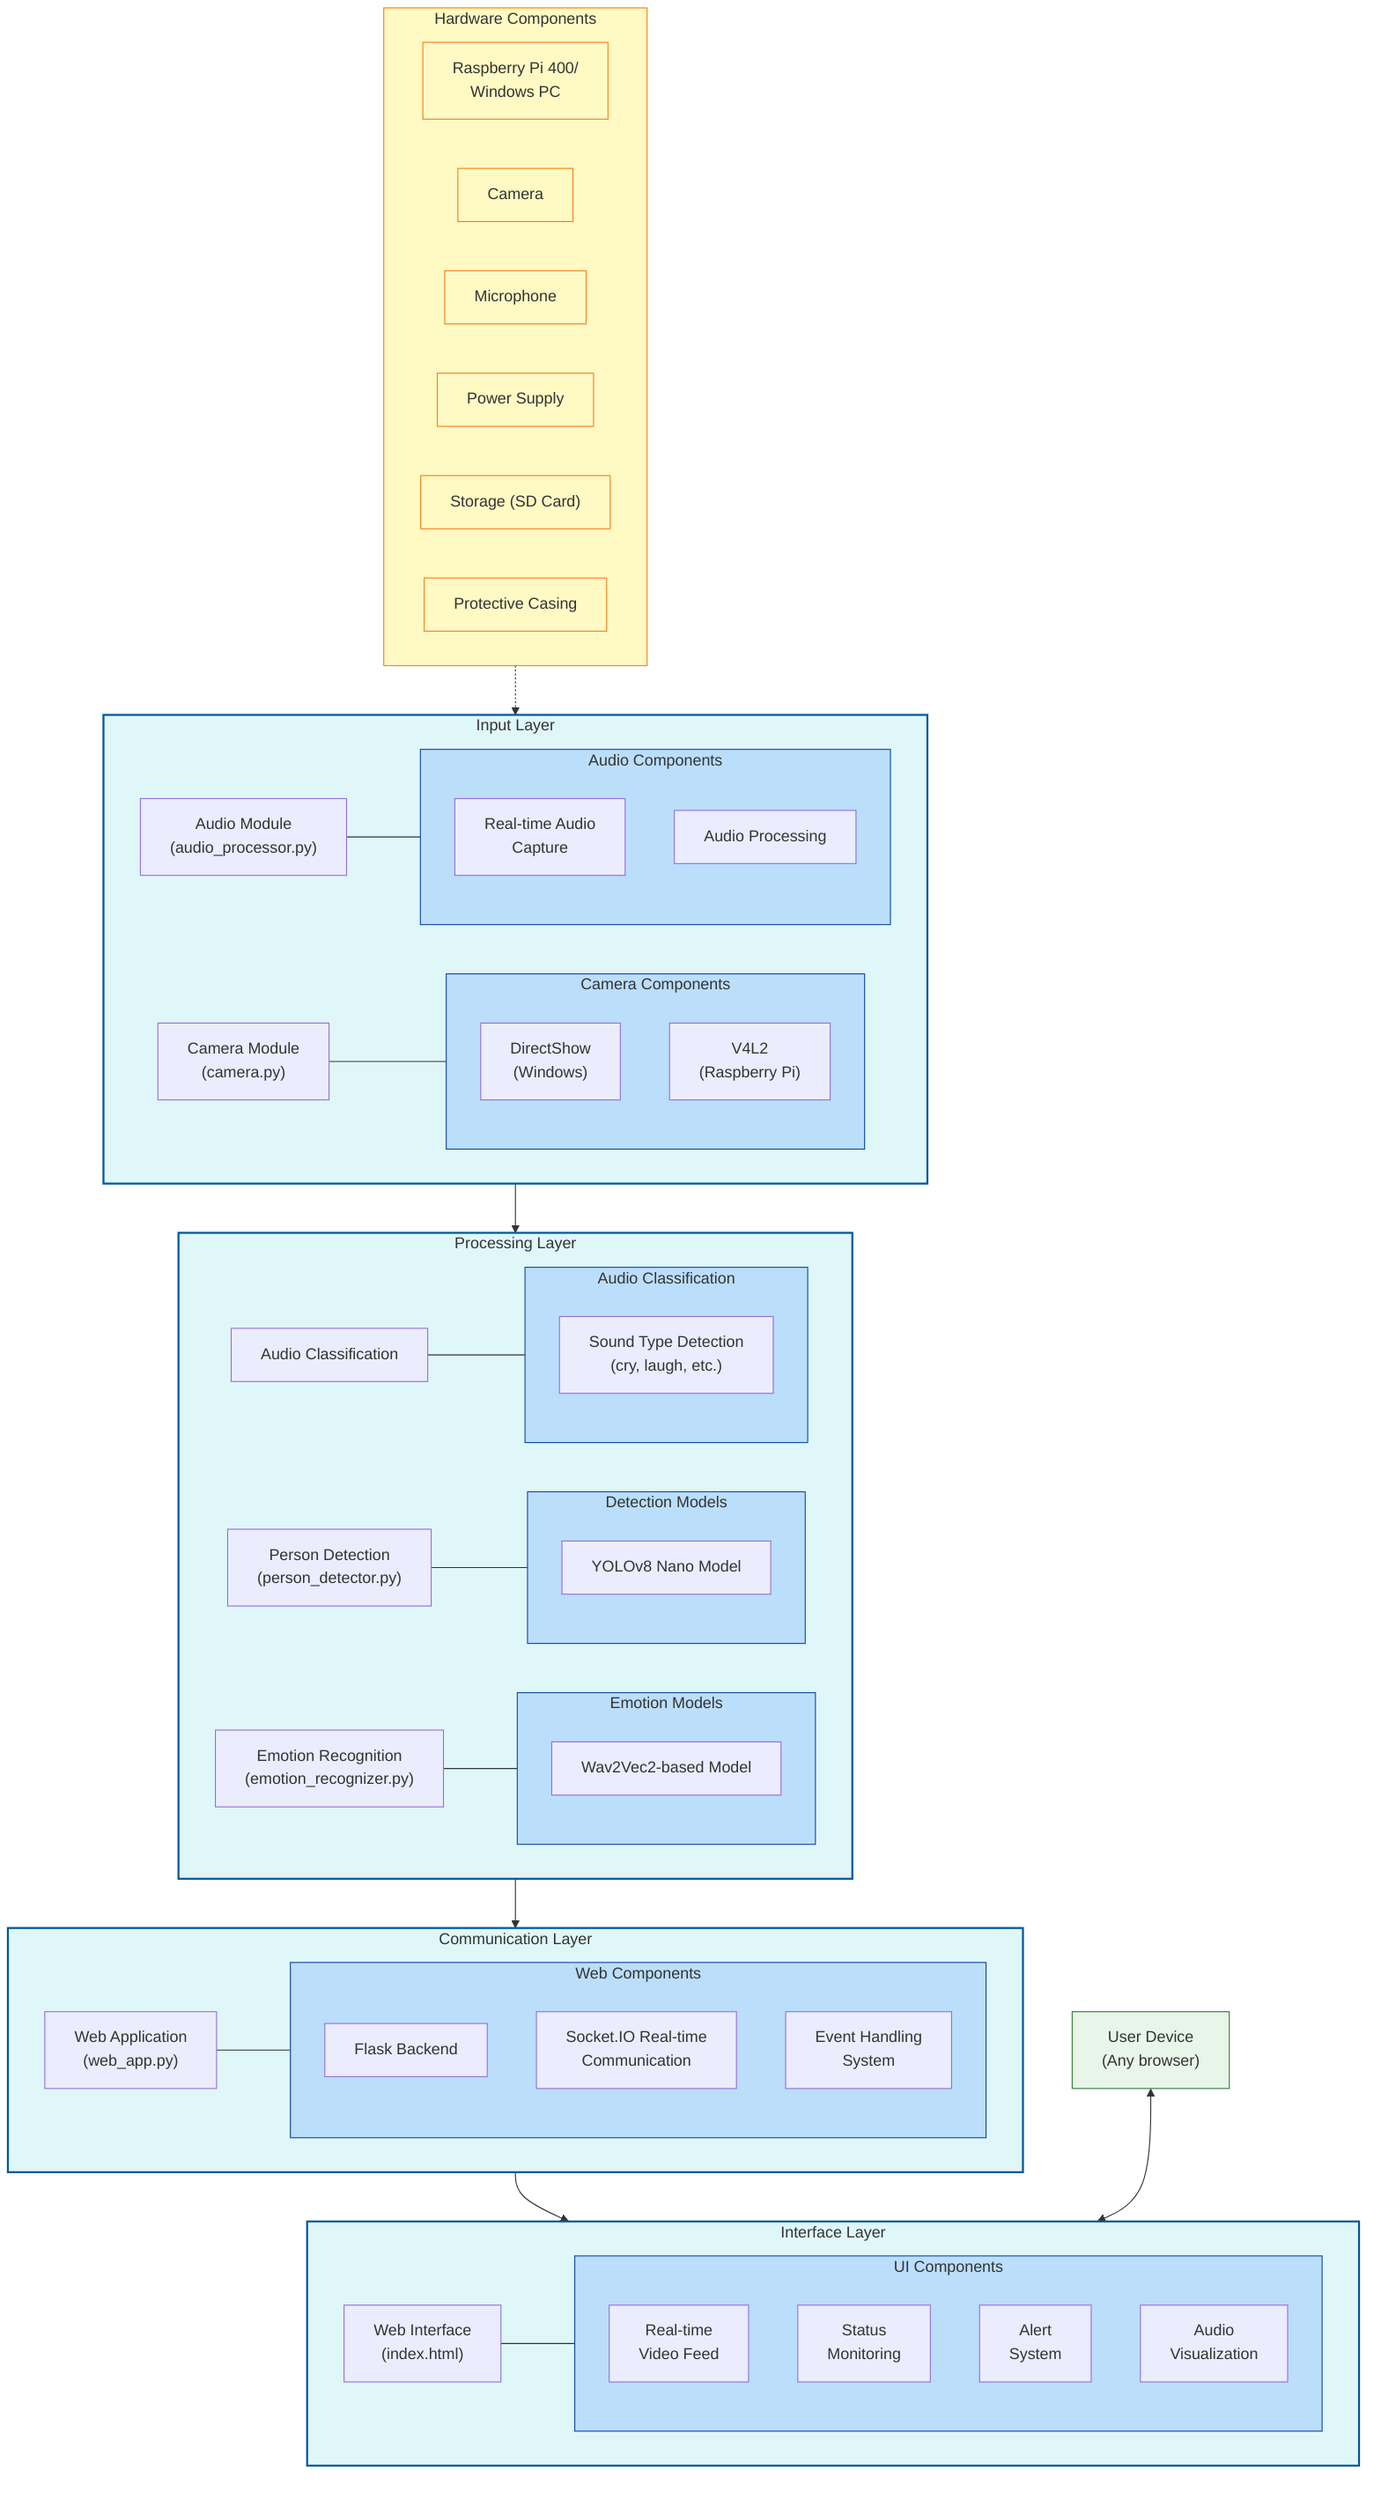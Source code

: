 flowchart TB
    %% Main System Layers
    subgraph InputLayer["Input Layer"]
        Camera["Camera Module\n(camera.py)"]
        Audio["Audio Module\n(audio_processor.py)"]
        
        subgraph CameraComponents["Camera Components"]
            CamWin["DirectShow\n(Windows)"]
            CamPi["V4L2\n(Raspberry Pi)"]
        end
        
        subgraph AudioComponents["Audio Components"]
            AudioCapture["Real-time Audio\nCapture"]
            AudioProcess["Audio Processing"]
        end
        
        Camera --- CameraComponents
        Audio --- AudioComponents
    end
    
    subgraph ProcessingLayer["Processing Layer"]
        PersonDetect["Person Detection\n(person_detector.py)"]
        EmotionRecog["Emotion Recognition\n(emotion_recognizer.py)"]
        AudioClass["Audio Classification"]
        
        subgraph DetectionModels["Detection Models"]
            YOLO["YOLOv8 Nano Model"]
        end
        
        subgraph EmotionModels["Emotion Models"]
            Wav2Vec["Wav2Vec2-based Model"]
        end
        
        subgraph AudioModels["Audio Classification"]
            SoundDetect["Sound Type Detection\n(cry, laugh, etc.)"]
        end
        
        PersonDetect --- DetectionModels
        EmotionRecog --- EmotionModels
        AudioClass --- AudioModels
    end
    
    subgraph CommLayer["Communication Layer"]
        WebApp["Web Application\n(web_app.py)"]
        
        subgraph WebComponents["Web Components"]
            Flask["Flask Backend"]
            SocketIO["Socket.IO Real-time\nCommunication"]
            EventHandler["Event Handling\nSystem"]
        end
        
        WebApp --- WebComponents
    end
    
    subgraph InterfaceLayer["Interface Layer"]
        WebInterface["Web Interface\n(index.html)"]
        
        subgraph UIComponents["UI Components"]
            VideoFeed["Real-time\nVideo Feed"]
            StatusMonitor["Status\nMonitoring"]
            AlertSystem["Alert\nSystem"]
            AudioVis["Audio\nVisualization"]
        end
        
        WebInterface --- UIComponents
    end
    
    %% Connections between layers
    InputLayer --> ProcessingLayer
    ProcessingLayer --> CommLayer
    CommLayer --> InterfaceLayer
    
    %% Hardware Components
    subgraph Hardware["Hardware Components"]
        RaspberryPi["Raspberry Pi 400/\nWindows PC"]
        CameraHW["Camera"]
        MicrophoneHW["Microphone"]
        PowerSupply["Power Supply"]
        Storage["Storage (SD Card)"]
        Casing["Protective Casing"]
    end
    
    %% Connect hardware to software layers
    Hardware -.-> InputLayer
    
    %% User/Parent device
    User["User Device\n(Any browser)"] <--> InterfaceLayer
    
    classDef layerStyle fill:#e0f7fa,stroke:#01579b,stroke-width:2px
    classDef componentStyle fill:#bbdefb,stroke:#0d47a1,stroke-width:1px
    classDef hardwareStyle fill:#fff9c4,stroke:#f57f17,stroke-width:1px
    classDef userStyle fill:#e8f5e9,stroke:#2e7d32,stroke-width:1px
    
    class InputLayer,ProcessingLayer,CommLayer,InterfaceLayer layerStyle
    class CameraComponents,AudioComponents,DetectionModels,EmotionModels,AudioModels,WebComponents,UIComponents componentStyle
    class Hardware,RaspberryPi,CameraHW,MicrophoneHW,PowerSupply,Storage,Casing hardwareStyle
    class User userStyle